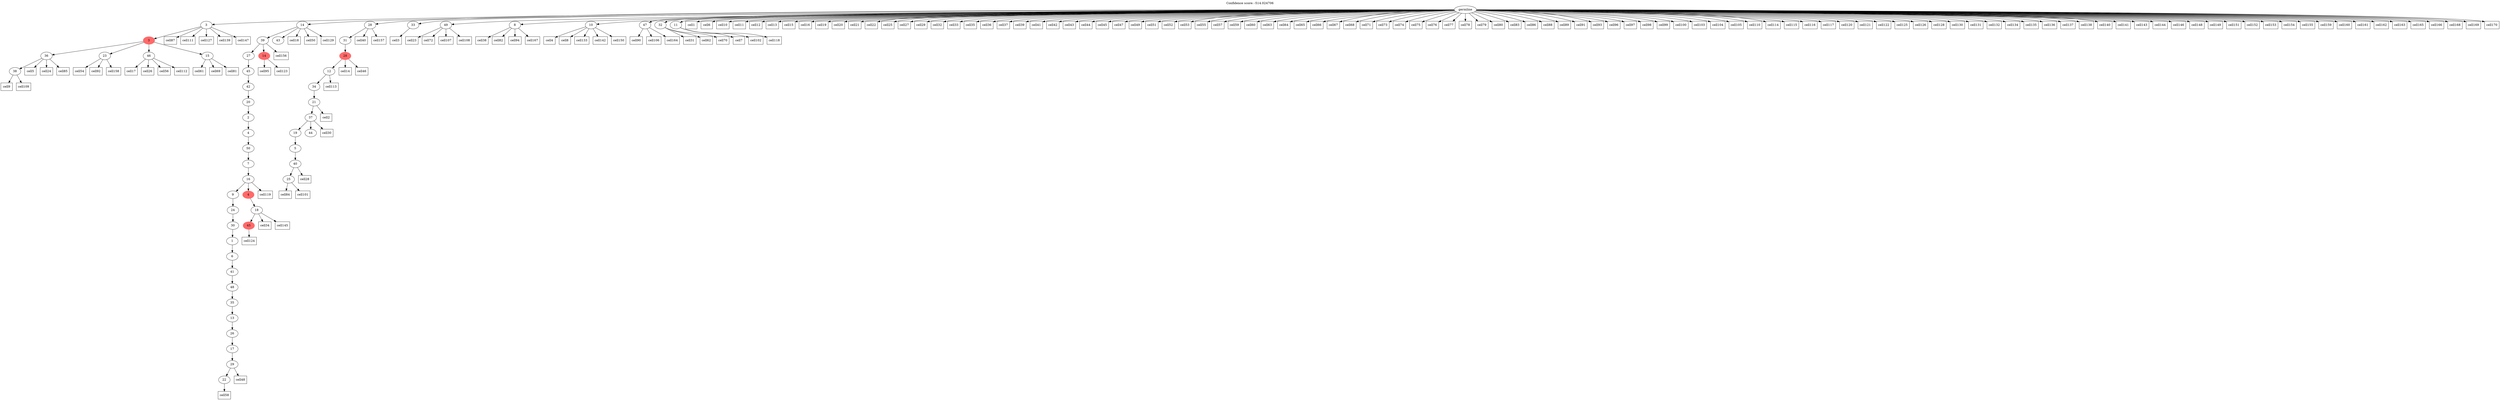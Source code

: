 digraph g {
	"52" -> "53";
	"53" [label="38"];
	"48" -> "49";
	"49" [label="23"];
	"48" -> "50";
	"50" [label="46"];
	"48" -> "51";
	"51" [label="15"];
	"48" -> "52";
	"52" [label="36"];
	"47" -> "48";
	"48" [color=indianred1, style=filled, label="3"];
	"42" -> "43";
	"43" [label="22"];
	"41" -> "42";
	"42" [label="29"];
	"40" -> "41";
	"41" [label="17"];
	"39" -> "40";
	"40" [label="26"];
	"38" -> "39";
	"39" [label="13"];
	"37" -> "38";
	"38" [label="35"];
	"36" -> "37";
	"37" [label="48"];
	"35" -> "36";
	"36" [label="41"];
	"34" -> "35";
	"35" [label="6"];
	"33" -> "34";
	"34" [label="1"];
	"32" -> "33";
	"33" [label="30"];
	"31" -> "32";
	"32" [label="24"];
	"29" -> "30";
	"30" [color=indianred1, style=filled, label="45"];
	"28" -> "29";
	"29" [label="18"];
	"27" -> "28";
	"28" [color=indianred1, style=filled, label="4"];
	"27" -> "31";
	"31" [label="9"];
	"26" -> "27";
	"27" [label="16"];
	"25" -> "26";
	"26" [label="7"];
	"24" -> "25";
	"25" [label="50"];
	"23" -> "24";
	"24" [label="4"];
	"22" -> "23";
	"23" [label="2"];
	"21" -> "22";
	"22" [label="20"];
	"20" -> "21";
	"21" [label="42"];
	"19" -> "20";
	"20" [label="45"];
	"18" -> "19";
	"19" [label="27"];
	"18" -> "44";
	"44" [color=indianred1, style=filled, label="14"];
	"17" -> "18";
	"18" [label="39"];
	"17" -> "45";
	"45" [label="43"];
	"11" -> "12";
	"12" [label="25"];
	"10" -> "11";
	"11" [label="40"];
	"9" -> "10";
	"10" [label="5"];
	"8" -> "9";
	"9" [label="19"];
	"8" -> "13";
	"13" [label="44"];
	"7" -> "8";
	"8" [label="37"];
	"6" -> "7";
	"7" [label="21"];
	"5" -> "6";
	"6" [label="34"];
	"4" -> "5";
	"5" [label="12"];
	"3" -> "4";
	"4" [color=indianred1, style=filled, label="28"];
	"2" -> "3";
	"3" [label="31"];
	"0" -> "1";
	"1" [label="33"];
	"0" -> "2";
	"2" [label="28"];
	"0" -> "14";
	"14" [label="49"];
	"0" -> "15";
	"15" [label="8"];
	"0" -> "16";
	"16" [label="10"];
	"0" -> "17";
	"17" [label="14"];
	"0" -> "46";
	"46" [label="47"];
	"0" -> "47";
	"47" [label="3"];
	"0" -> "54";
	"54" [label="32"];
	"0" -> "55";
	"55" [label="11"];
	"0" [label="germline"];
	"0" -> "cell1";
	"cell1" [shape=box];
	"7" -> "cell2";
	"cell2" [shape=box];
	"1" -> "cell3";
	"cell3" [shape=box];
	"16" -> "cell4";
	"cell4" [shape=box];
	"52" -> "cell5";
	"cell5" [shape=box];
	"0" -> "cell6";
	"cell6" [shape=box];
	"55" -> "cell7";
	"cell7" [shape=box];
	"16" -> "cell8";
	"cell8" [shape=box];
	"53" -> "cell9";
	"cell9" [shape=box];
	"0" -> "cell10";
	"cell10" [shape=box];
	"0" -> "cell11";
	"cell11" [shape=box];
	"0" -> "cell12";
	"cell12" [shape=box];
	"0" -> "cell13";
	"cell13" [shape=box];
	"4" -> "cell14";
	"cell14" [shape=box];
	"0" -> "cell15";
	"cell15" [shape=box];
	"0" -> "cell16";
	"cell16" [shape=box];
	"50" -> "cell17";
	"cell17" [shape=box];
	"17" -> "cell18";
	"cell18" [shape=box];
	"0" -> "cell19";
	"cell19" [shape=box];
	"0" -> "cell20";
	"cell20" [shape=box];
	"0" -> "cell21";
	"cell21" [shape=box];
	"0" -> "cell22";
	"cell22" [shape=box];
	"14" -> "cell23";
	"cell23" [shape=box];
	"52" -> "cell24";
	"cell24" [shape=box];
	"0" -> "cell25";
	"cell25" [shape=box];
	"50" -> "cell26";
	"cell26" [shape=box];
	"0" -> "cell27";
	"cell27" [shape=box];
	"11" -> "cell28";
	"cell28" [shape=box];
	"0" -> "cell29";
	"cell29" [shape=box];
	"8" -> "cell30";
	"cell30" [shape=box];
	"54" -> "cell31";
	"cell31" [shape=box];
	"0" -> "cell32";
	"cell32" [shape=box];
	"0" -> "cell33";
	"cell33" [shape=box];
	"29" -> "cell34";
	"cell34" [shape=box];
	"0" -> "cell35";
	"cell35" [shape=box];
	"0" -> "cell36";
	"cell36" [shape=box];
	"0" -> "cell37";
	"cell37" [shape=box];
	"15" -> "cell38";
	"cell38" [shape=box];
	"0" -> "cell39";
	"cell39" [shape=box];
	"2" -> "cell40";
	"cell40" [shape=box];
	"0" -> "cell41";
	"cell41" [shape=box];
	"0" -> "cell42";
	"cell42" [shape=box];
	"0" -> "cell43";
	"cell43" [shape=box];
	"0" -> "cell44";
	"cell44" [shape=box];
	"0" -> "cell45";
	"cell45" [shape=box];
	"4" -> "cell46";
	"cell46" [shape=box];
	"0" -> "cell47";
	"cell47" [shape=box];
	"42" -> "cell48";
	"cell48" [shape=box];
	"0" -> "cell49";
	"cell49" [shape=box];
	"17" -> "cell50";
	"cell50" [shape=box];
	"0" -> "cell51";
	"cell51" [shape=box];
	"0" -> "cell52";
	"cell52" [shape=box];
	"0" -> "cell53";
	"cell53" [shape=box];
	"49" -> "cell54";
	"cell54" [shape=box];
	"0" -> "cell55";
	"cell55" [shape=box];
	"50" -> "cell56";
	"cell56" [shape=box];
	"0" -> "cell57";
	"cell57" [shape=box];
	"43" -> "cell58";
	"cell58" [shape=box];
	"0" -> "cell59";
	"cell59" [shape=box];
	"0" -> "cell60";
	"cell60" [shape=box];
	"51" -> "cell61";
	"cell61" [shape=box];
	"54" -> "cell62";
	"cell62" [shape=box];
	"0" -> "cell63";
	"cell63" [shape=box];
	"0" -> "cell64";
	"cell64" [shape=box];
	"0" -> "cell65";
	"cell65" [shape=box];
	"0" -> "cell66";
	"cell66" [shape=box];
	"0" -> "cell67";
	"cell67" [shape=box];
	"0" -> "cell68";
	"cell68" [shape=box];
	"51" -> "cell69";
	"cell69" [shape=box];
	"54" -> "cell70";
	"cell70" [shape=box];
	"0" -> "cell71";
	"cell71" [shape=box];
	"14" -> "cell72";
	"cell72" [shape=box];
	"0" -> "cell73";
	"cell73" [shape=box];
	"0" -> "cell74";
	"cell74" [shape=box];
	"0" -> "cell75";
	"cell75" [shape=box];
	"0" -> "cell76";
	"cell76" [shape=box];
	"0" -> "cell77";
	"cell77" [shape=box];
	"0" -> "cell78";
	"cell78" [shape=box];
	"0" -> "cell79";
	"cell79" [shape=box];
	"0" -> "cell80";
	"cell80" [shape=box];
	"51" -> "cell81";
	"cell81" [shape=box];
	"15" -> "cell82";
	"cell82" [shape=box];
	"0" -> "cell83";
	"cell83" [shape=box];
	"12" -> "cell84";
	"cell84" [shape=box];
	"52" -> "cell85";
	"cell85" [shape=box];
	"0" -> "cell86";
	"cell86" [shape=box];
	"47" -> "cell87";
	"cell87" [shape=box];
	"0" -> "cell88";
	"cell88" [shape=box];
	"0" -> "cell89";
	"cell89" [shape=box];
	"46" -> "cell90";
	"cell90" [shape=box];
	"0" -> "cell91";
	"cell91" [shape=box];
	"49" -> "cell92";
	"cell92" [shape=box];
	"0" -> "cell93";
	"cell93" [shape=box];
	"15" -> "cell94";
	"cell94" [shape=box];
	"44" -> "cell95";
	"cell95" [shape=box];
	"0" -> "cell96";
	"cell96" [shape=box];
	"0" -> "cell97";
	"cell97" [shape=box];
	"0" -> "cell98";
	"cell98" [shape=box];
	"0" -> "cell99";
	"cell99" [shape=box];
	"0" -> "cell100";
	"cell100" [shape=box];
	"12" -> "cell101";
	"cell101" [shape=box];
	"55" -> "cell102";
	"cell102" [shape=box];
	"0" -> "cell103";
	"cell103" [shape=box];
	"0" -> "cell104";
	"cell104" [shape=box];
	"0" -> "cell105";
	"cell105" [shape=box];
	"46" -> "cell106";
	"cell106" [shape=box];
	"14" -> "cell107";
	"cell107" [shape=box];
	"14" -> "cell108";
	"cell108" [shape=box];
	"53" -> "cell109";
	"cell109" [shape=box];
	"0" -> "cell110";
	"cell110" [shape=box];
	"47" -> "cell111";
	"cell111" [shape=box];
	"50" -> "cell112";
	"cell112" [shape=box];
	"5" -> "cell113";
	"cell113" [shape=box];
	"0" -> "cell114";
	"cell114" [shape=box];
	"0" -> "cell115";
	"cell115" [shape=box];
	"0" -> "cell116";
	"cell116" [shape=box];
	"0" -> "cell117";
	"cell117" [shape=box];
	"55" -> "cell118";
	"cell118" [shape=box];
	"27" -> "cell119";
	"cell119" [shape=box];
	"0" -> "cell120";
	"cell120" [shape=box];
	"0" -> "cell121";
	"cell121" [shape=box];
	"0" -> "cell122";
	"cell122" [shape=box];
	"44" -> "cell123";
	"cell123" [shape=box];
	"30" -> "cell124";
	"cell124" [shape=box];
	"0" -> "cell125";
	"cell125" [shape=box];
	"0" -> "cell126";
	"cell126" [shape=box];
	"47" -> "cell127";
	"cell127" [shape=box];
	"0" -> "cell128";
	"cell128" [shape=box];
	"17" -> "cell129";
	"cell129" [shape=box];
	"0" -> "cell130";
	"cell130" [shape=box];
	"0" -> "cell131";
	"cell131" [shape=box];
	"0" -> "cell132";
	"cell132" [shape=box];
	"16" -> "cell133";
	"cell133" [shape=box];
	"0" -> "cell134";
	"cell134" [shape=box];
	"0" -> "cell135";
	"cell135" [shape=box];
	"0" -> "cell136";
	"cell136" [shape=box];
	"0" -> "cell137";
	"cell137" [shape=box];
	"0" -> "cell138";
	"cell138" [shape=box];
	"47" -> "cell139";
	"cell139" [shape=box];
	"0" -> "cell140";
	"cell140" [shape=box];
	"0" -> "cell141";
	"cell141" [shape=box];
	"16" -> "cell142";
	"cell142" [shape=box];
	"0" -> "cell143";
	"cell143" [shape=box];
	"0" -> "cell144";
	"cell144" [shape=box];
	"29" -> "cell145";
	"cell145" [shape=box];
	"0" -> "cell146";
	"cell146" [shape=box];
	"47" -> "cell147";
	"cell147" [shape=box];
	"0" -> "cell148";
	"cell148" [shape=box];
	"0" -> "cell149";
	"cell149" [shape=box];
	"16" -> "cell150";
	"cell150" [shape=box];
	"0" -> "cell151";
	"cell151" [shape=box];
	"0" -> "cell152";
	"cell152" [shape=box];
	"0" -> "cell153";
	"cell153" [shape=box];
	"0" -> "cell154";
	"cell154" [shape=box];
	"0" -> "cell155";
	"cell155" [shape=box];
	"18" -> "cell156";
	"cell156" [shape=box];
	"2" -> "cell157";
	"cell157" [shape=box];
	"49" -> "cell158";
	"cell158" [shape=box];
	"0" -> "cell159";
	"cell159" [shape=box];
	"0" -> "cell160";
	"cell160" [shape=box];
	"0" -> "cell161";
	"cell161" [shape=box];
	"0" -> "cell162";
	"cell162" [shape=box];
	"0" -> "cell163";
	"cell163" [shape=box];
	"46" -> "cell164";
	"cell164" [shape=box];
	"0" -> "cell165";
	"cell165" [shape=box];
	"0" -> "cell166";
	"cell166" [shape=box];
	"15" -> "cell167";
	"cell167" [shape=box];
	"0" -> "cell168";
	"cell168" [shape=box];
	"0" -> "cell169";
	"cell169" [shape=box];
	"0" -> "cell170";
	"cell170" [shape=box];
	labelloc="t";
	label="Confidence score: -514.024706";
}
